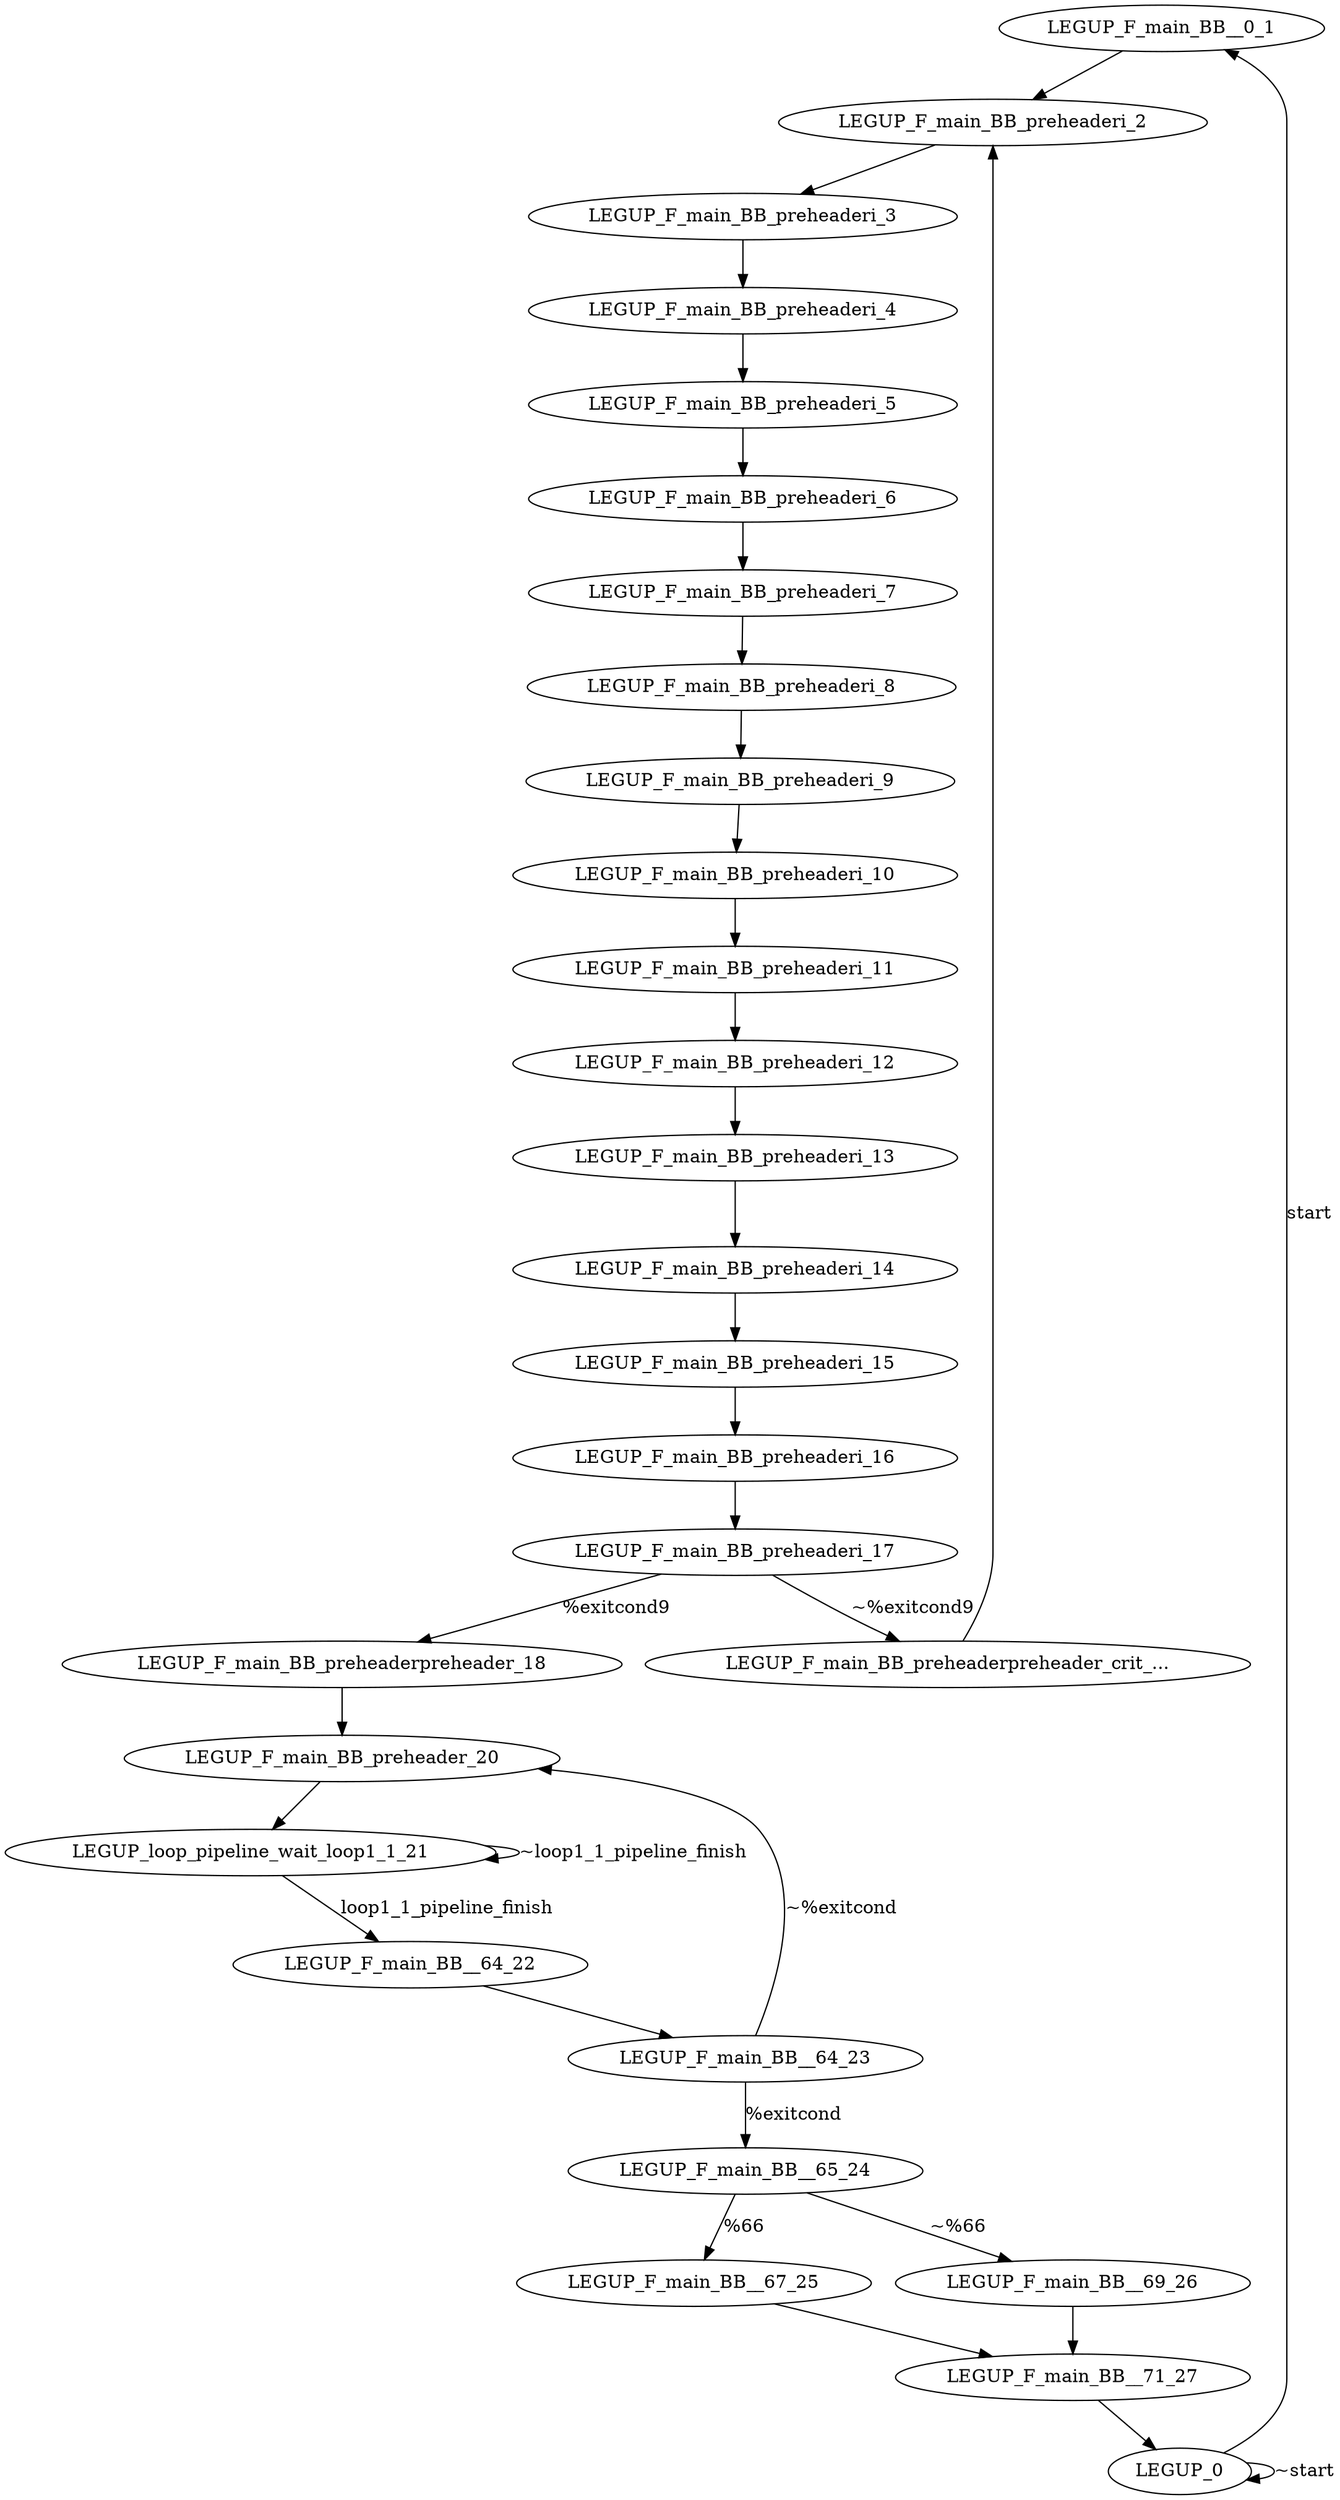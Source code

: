 digraph {
Node0x29ef940[label="LEGUP_F_main_BB__0_1"];
Node0x29f04c0[label="LEGUP_0"];
Node0x29f04c0 -> Node0x29ef940[label="start"];
Node0x29f04c0 -> Node0x29f04c0[label="~start"];
Node0x29efa90[label="LEGUP_F_main_BB_preheaderi_2"];
Node0x29ef940 -> Node0x29efa90;
Node0x29f5f80[label="LEGUP_F_main_BB_preheaderi_3"];
Node0x29efa90 -> Node0x29f5f80;
Node0x29f6080[label="LEGUP_F_main_BB_preheaderi_4"];
Node0x29f5f80 -> Node0x29f6080;
Node0x29f6180[label="LEGUP_F_main_BB_preheaderi_5"];
Node0x29f6080 -> Node0x29f6180;
Node0x29f6280[label="LEGUP_F_main_BB_preheaderi_6"];
Node0x29f6180 -> Node0x29f6280;
Node0x29f6380[label="LEGUP_F_main_BB_preheaderi_7"];
Node0x29f6280 -> Node0x29f6380;
Node0x29f6480[label="LEGUP_F_main_BB_preheaderi_8"];
Node0x29f6380 -> Node0x29f6480;
Node0x29f6580[label="LEGUP_F_main_BB_preheaderi_9"];
Node0x29f6480 -> Node0x29f6580;
Node0x29f6680[label="LEGUP_F_main_BB_preheaderi_10"];
Node0x29f6580 -> Node0x29f6680;
Node0x29f6780[label="LEGUP_F_main_BB_preheaderi_11"];
Node0x29f6680 -> Node0x29f6780;
Node0x29f6880[label="LEGUP_F_main_BB_preheaderi_12"];
Node0x29f6780 -> Node0x29f6880;
Node0x29f6980[label="LEGUP_F_main_BB_preheaderi_13"];
Node0x29f6880 -> Node0x29f6980;
Node0x29f6ac0[label="LEGUP_F_main_BB_preheaderi_14"];
Node0x29f6980 -> Node0x29f6ac0;
Node0x29f6c00[label="LEGUP_F_main_BB_preheaderi_15"];
Node0x29f6ac0 -> Node0x29f6c00;
Node0x29f6d40[label="LEGUP_F_main_BB_preheaderi_16"];
Node0x29f6c00 -> Node0x29f6d40;
Node0x29f6e80[label="LEGUP_F_main_BB_preheaderi_17"];
Node0x29f6d40 -> Node0x29f6e80;
Node0x29efbe0[label="LEGUP_F_main_BB_preheaderpreheader_18"];
Node0x29f6e80 -> Node0x29efbe0[label="%exitcond9"];
Node0x29efd30[label="LEGUP_F_main_BB_preheaderpreheader_crit_..."];
Node0x29f6e80 -> Node0x29efd30[label="~%exitcond9"];
Node0x29efeb0[label="LEGUP_F_main_BB_preheader_20"];
Node0x29efbe0 -> Node0x29efeb0;
Node0x29efd30 -> Node0x29efa90;
Node0x29ee580[label="LEGUP_loop_pipeline_wait_loop1_1_21"];
Node0x29efeb0 -> Node0x29ee580;
Node0x29ee6c0[label="LEGUP_F_main_BB__64_22"];
Node0x29ee580 -> Node0x29ee6c0[label="loop1_1_pipeline_finish"];
Node0x29ee580 -> Node0x29ee580[label="~loop1_1_pipeline_finish"];
Node0x29f5cd0[label="LEGUP_F_main_BB__64_23"];
Node0x29ee6c0 -> Node0x29f5cd0;
Node0x29ee840[label="LEGUP_F_main_BB__65_24"];
Node0x29f5cd0 -> Node0x29ee840[label="%exitcond"];
Node0x29f5cd0 -> Node0x29efeb0[label="~%exitcond"];
Node0x29ee9c0[label="LEGUP_F_main_BB__67_25"];
Node0x29ee840 -> Node0x29ee9c0[label="%66"];
Node0x29eeb40[label="LEGUP_F_main_BB__69_26"];
Node0x29ee840 -> Node0x29eeb40[label="~%66"];
Node0x29eecc0[label="LEGUP_F_main_BB__71_27"];
Node0x29ee9c0 -> Node0x29eecc0;
Node0x29eeb40 -> Node0x29eecc0;
Node0x29eecc0 -> Node0x29f04c0;
}
